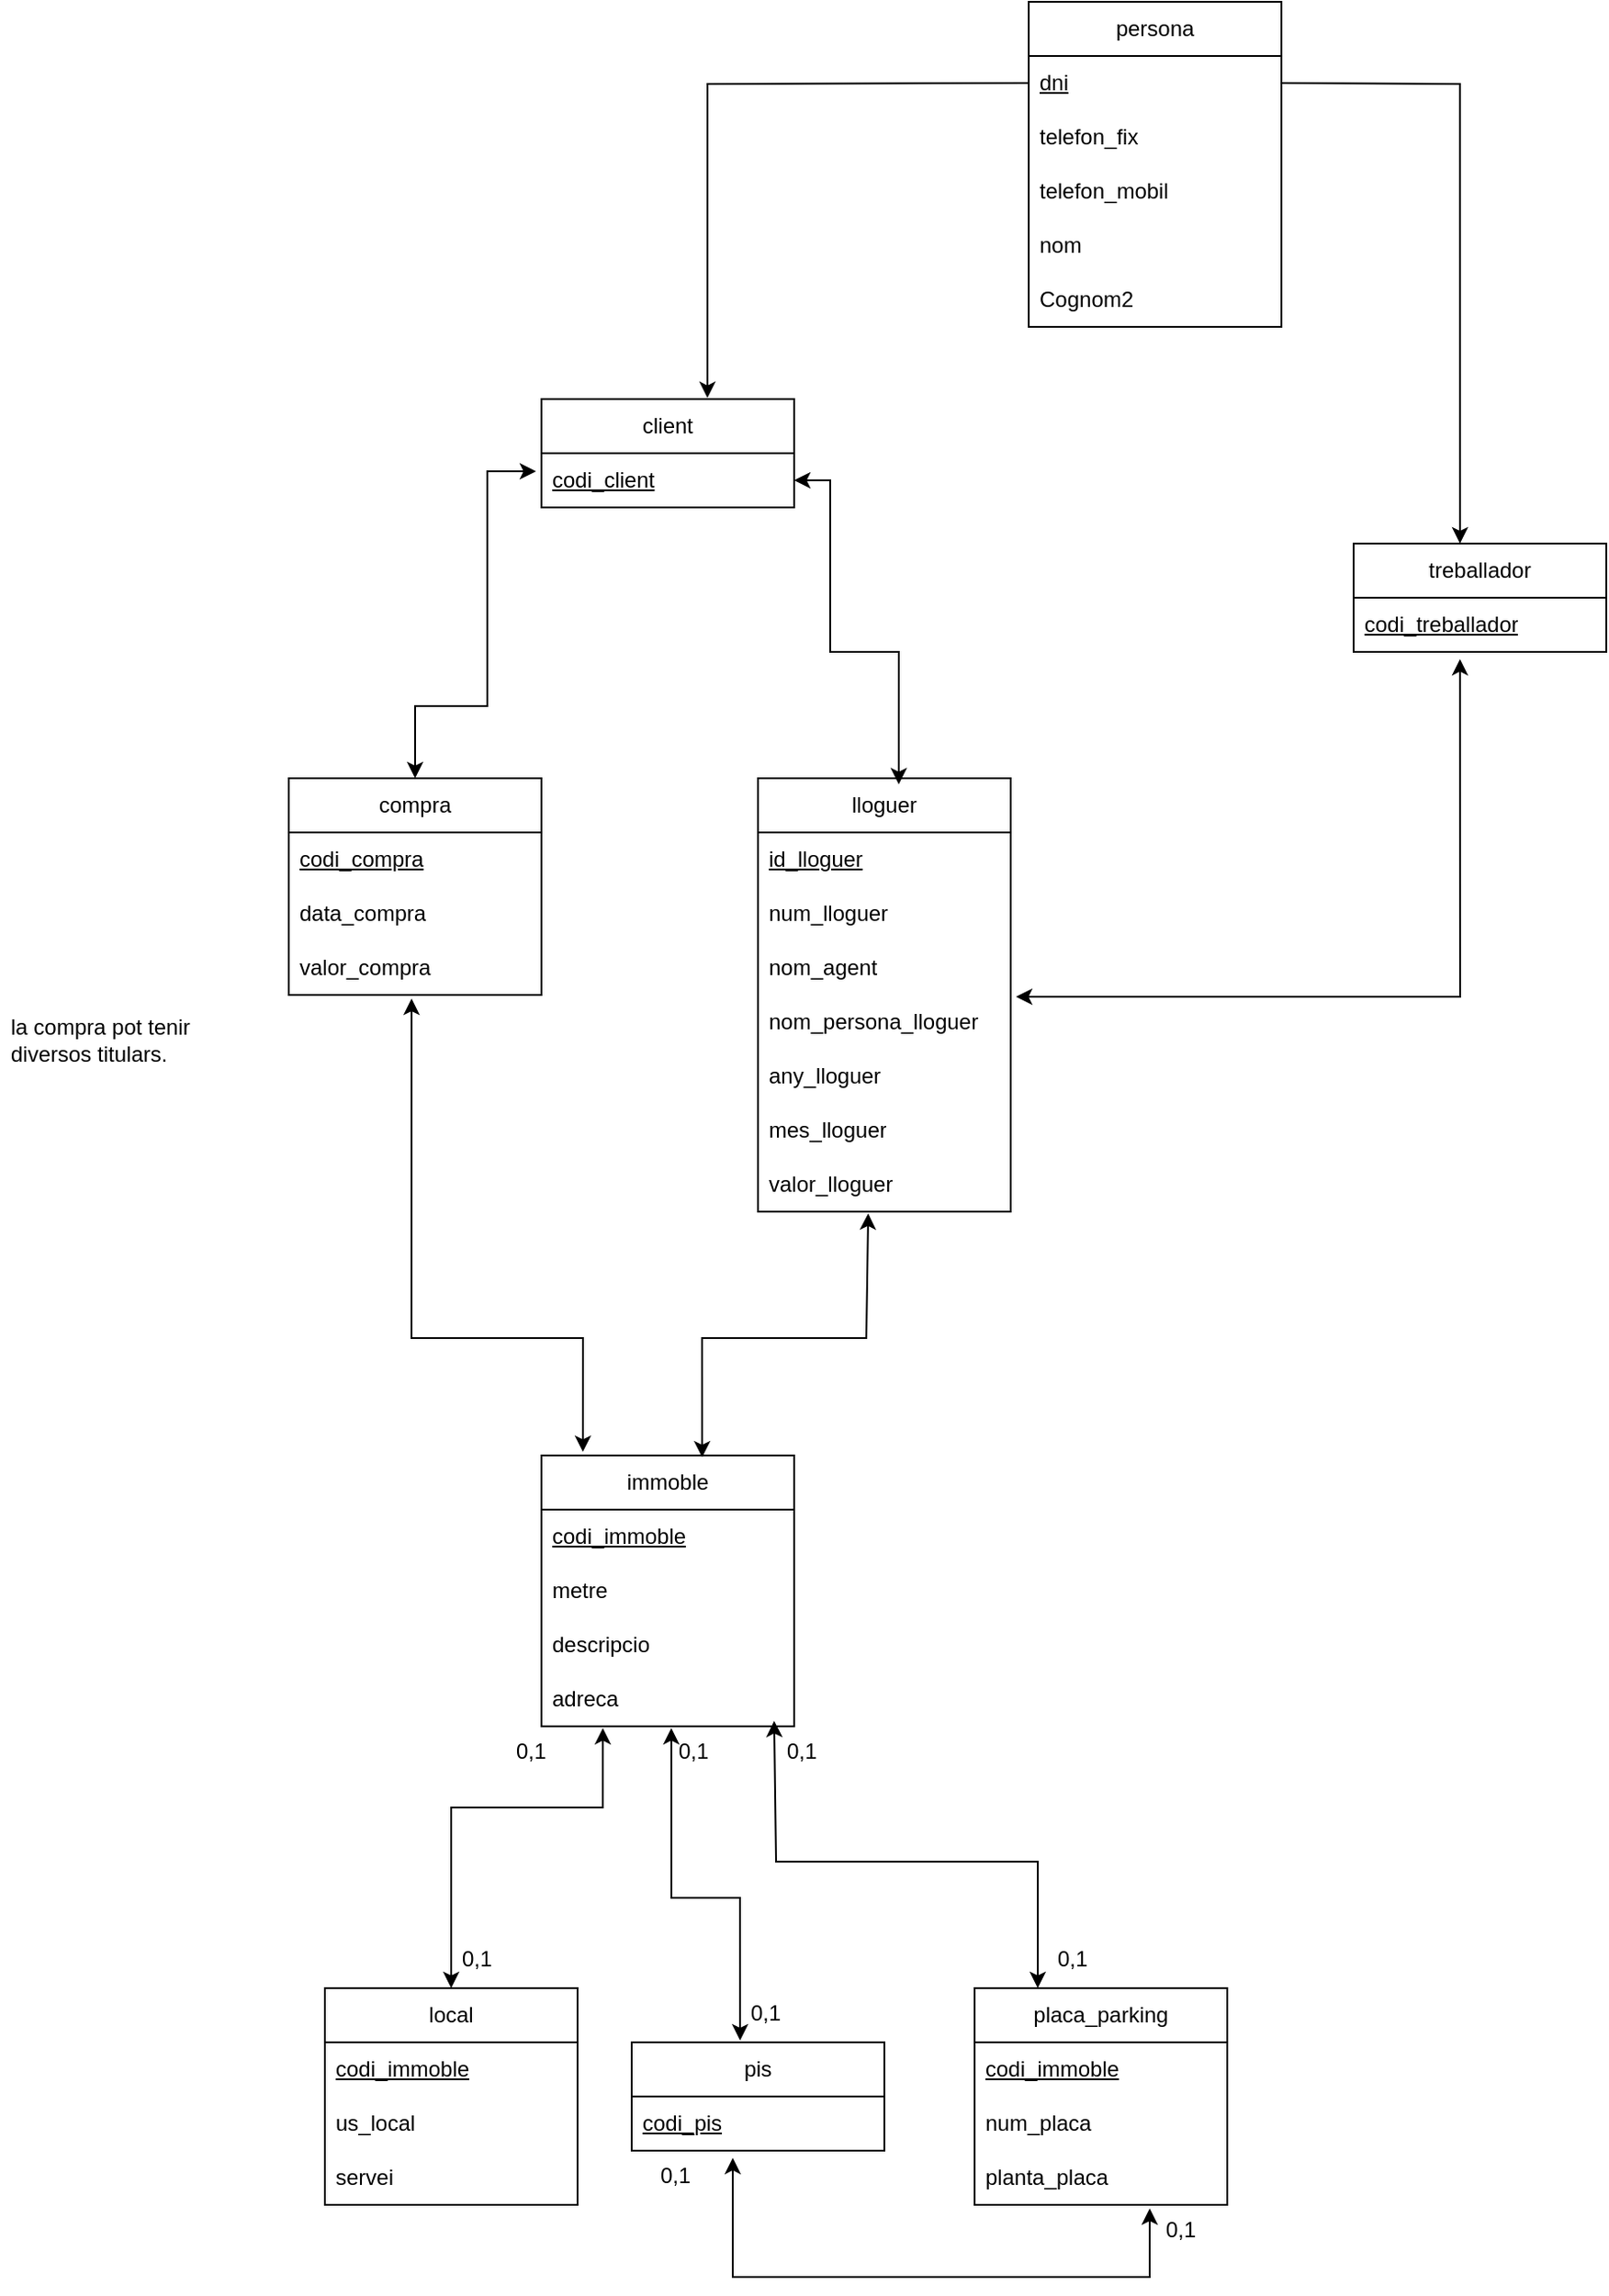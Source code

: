 <mxfile version="24.7.17">
  <diagram name="Pàgina-1" id="SRd085F0_NReQPcWsws4">
    <mxGraphModel dx="2253" dy="747" grid="1" gridSize="10" guides="1" tooltips="1" connect="1" arrows="1" fold="1" page="1" pageScale="1" pageWidth="827" pageHeight="1169" math="0" shadow="0">
      <root>
        <mxCell id="0" />
        <mxCell id="1" parent="0" />
        <mxCell id="tAQXnPftDMbQxo3-cld4-1" value="client" style="swimlane;fontStyle=0;childLayout=stackLayout;horizontal=1;startSize=30;horizontalStack=0;resizeParent=1;resizeParentMax=0;resizeLast=0;collapsible=1;marginBottom=0;whiteSpace=wrap;html=1;" parent="1" vertex="1">
          <mxGeometry x="60" y="270" width="140" height="60" as="geometry" />
        </mxCell>
        <mxCell id="tAQXnPftDMbQxo3-cld4-14" value="&lt;u&gt;codi_client&lt;/u&gt;" style="text;strokeColor=none;fillColor=none;align=left;verticalAlign=middle;spacingLeft=4;spacingRight=4;overflow=hidden;points=[[0,0.5],[1,0.5]];portConstraint=eastwest;rotatable=0;whiteSpace=wrap;html=1;" parent="tAQXnPftDMbQxo3-cld4-1" vertex="1">
          <mxGeometry y="30" width="140" height="30" as="geometry" />
        </mxCell>
        <mxCell id="tAQXnPftDMbQxo3-cld4-7" value="treballador" style="swimlane;fontStyle=0;childLayout=stackLayout;horizontal=1;startSize=30;horizontalStack=0;resizeParent=1;resizeParentMax=0;resizeLast=0;collapsible=1;marginBottom=0;whiteSpace=wrap;html=1;" parent="1" vertex="1">
          <mxGeometry x="510" y="350" width="140" height="60" as="geometry" />
        </mxCell>
        <mxCell id="tAQXnPftDMbQxo3-cld4-8" value="&lt;u&gt;codi_treballador&lt;/u&gt;" style="text;strokeColor=none;fillColor=none;align=left;verticalAlign=middle;spacingLeft=4;spacingRight=4;overflow=hidden;points=[[0,0.5],[1,0.5]];portConstraint=eastwest;rotatable=0;whiteSpace=wrap;html=1;" parent="tAQXnPftDMbQxo3-cld4-7" vertex="1">
          <mxGeometry y="30" width="140" height="30" as="geometry" />
        </mxCell>
        <mxCell id="tAQXnPftDMbQxo3-cld4-15" value="immoble" style="swimlane;fontStyle=0;childLayout=stackLayout;horizontal=1;startSize=30;horizontalStack=0;resizeParent=1;resizeParentMax=0;resizeLast=0;collapsible=1;marginBottom=0;whiteSpace=wrap;html=1;" parent="1" vertex="1">
          <mxGeometry x="60" y="855" width="140" height="150" as="geometry" />
        </mxCell>
        <mxCell id="tAQXnPftDMbQxo3-cld4-16" value="&lt;u&gt;codi_immoble&lt;/u&gt;" style="text;strokeColor=none;fillColor=none;align=left;verticalAlign=middle;spacingLeft=4;spacingRight=4;overflow=hidden;points=[[0,0.5],[1,0.5]];portConstraint=eastwest;rotatable=0;whiteSpace=wrap;html=1;" parent="tAQXnPftDMbQxo3-cld4-15" vertex="1">
          <mxGeometry y="30" width="140" height="30" as="geometry" />
        </mxCell>
        <mxCell id="tAQXnPftDMbQxo3-cld4-17" value="metre" style="text;strokeColor=none;fillColor=none;align=left;verticalAlign=middle;spacingLeft=4;spacingRight=4;overflow=hidden;points=[[0,0.5],[1,0.5]];portConstraint=eastwest;rotatable=0;whiteSpace=wrap;html=1;" parent="tAQXnPftDMbQxo3-cld4-15" vertex="1">
          <mxGeometry y="60" width="140" height="30" as="geometry" />
        </mxCell>
        <mxCell id="tAQXnPftDMbQxo3-cld4-18" value="descripcio" style="text;strokeColor=none;fillColor=none;align=left;verticalAlign=middle;spacingLeft=4;spacingRight=4;overflow=hidden;points=[[0,0.5],[1,0.5]];portConstraint=eastwest;rotatable=0;whiteSpace=wrap;html=1;" parent="tAQXnPftDMbQxo3-cld4-15" vertex="1">
          <mxGeometry y="90" width="140" height="30" as="geometry" />
        </mxCell>
        <mxCell id="tAQXnPftDMbQxo3-cld4-19" value="adreca" style="text;strokeColor=none;fillColor=none;align=left;verticalAlign=middle;spacingLeft=4;spacingRight=4;overflow=hidden;points=[[0,0.5],[1,0.5]];portConstraint=eastwest;rotatable=0;whiteSpace=wrap;html=1;" parent="tAQXnPftDMbQxo3-cld4-15" vertex="1">
          <mxGeometry y="120" width="140" height="30" as="geometry" />
        </mxCell>
        <mxCell id="tAQXnPftDMbQxo3-cld4-22" value="pis" style="swimlane;fontStyle=0;childLayout=stackLayout;horizontal=1;startSize=30;horizontalStack=0;resizeParent=1;resizeParentMax=0;resizeLast=0;collapsible=1;marginBottom=0;whiteSpace=wrap;html=1;" parent="1" vertex="1">
          <mxGeometry x="110" y="1180" width="140" height="60" as="geometry" />
        </mxCell>
        <mxCell id="tAQXnPftDMbQxo3-cld4-23" value="&lt;u&gt;codi_pis&lt;/u&gt;" style="text;strokeColor=none;fillColor=none;align=left;verticalAlign=middle;spacingLeft=4;spacingRight=4;overflow=hidden;points=[[0,0.5],[1,0.5]];portConstraint=eastwest;rotatable=0;whiteSpace=wrap;html=1;" parent="tAQXnPftDMbQxo3-cld4-22" vertex="1">
          <mxGeometry y="30" width="140" height="30" as="geometry" />
        </mxCell>
        <mxCell id="tAQXnPftDMbQxo3-cld4-27" value="local" style="swimlane;fontStyle=0;childLayout=stackLayout;horizontal=1;startSize=30;horizontalStack=0;resizeParent=1;resizeParentMax=0;resizeLast=0;collapsible=1;marginBottom=0;whiteSpace=wrap;html=1;" parent="1" vertex="1">
          <mxGeometry x="-60" y="1150" width="140" height="120" as="geometry" />
        </mxCell>
        <mxCell id="eBgOaKsO6VGSohHFR5Lq-27" value="&lt;u&gt;codi_immoble&lt;/u&gt;" style="text;strokeColor=none;fillColor=none;align=left;verticalAlign=middle;spacingLeft=4;spacingRight=4;overflow=hidden;points=[[0,0.5],[1,0.5]];portConstraint=eastwest;rotatable=0;whiteSpace=wrap;html=1;" vertex="1" parent="tAQXnPftDMbQxo3-cld4-27">
          <mxGeometry y="30" width="140" height="30" as="geometry" />
        </mxCell>
        <mxCell id="tAQXnPftDMbQxo3-cld4-29" value="us_local" style="text;strokeColor=none;fillColor=none;align=left;verticalAlign=middle;spacingLeft=4;spacingRight=4;overflow=hidden;points=[[0,0.5],[1,0.5]];portConstraint=eastwest;rotatable=0;whiteSpace=wrap;html=1;" parent="tAQXnPftDMbQxo3-cld4-27" vertex="1">
          <mxGeometry y="60" width="140" height="30" as="geometry" />
        </mxCell>
        <mxCell id="tAQXnPftDMbQxo3-cld4-28" value="servei" style="text;strokeColor=none;fillColor=none;align=left;verticalAlign=middle;spacingLeft=4;spacingRight=4;overflow=hidden;points=[[0,0.5],[1,0.5]];portConstraint=eastwest;rotatable=0;whiteSpace=wrap;html=1;" parent="tAQXnPftDMbQxo3-cld4-27" vertex="1">
          <mxGeometry y="90" width="140" height="30" as="geometry" />
        </mxCell>
        <mxCell id="tAQXnPftDMbQxo3-cld4-30" value="placa_parking" style="swimlane;fontStyle=0;childLayout=stackLayout;horizontal=1;startSize=30;horizontalStack=0;resizeParent=1;resizeParentMax=0;resizeLast=0;collapsible=1;marginBottom=0;whiteSpace=wrap;html=1;" parent="1" vertex="1">
          <mxGeometry x="300" y="1150" width="140" height="120" as="geometry" />
        </mxCell>
        <mxCell id="eBgOaKsO6VGSohHFR5Lq-29" value="&lt;u&gt;codi_immoble&lt;/u&gt;" style="text;strokeColor=none;fillColor=none;align=left;verticalAlign=middle;spacingLeft=4;spacingRight=4;overflow=hidden;points=[[0,0.5],[1,0.5]];portConstraint=eastwest;rotatable=0;whiteSpace=wrap;html=1;" vertex="1" parent="tAQXnPftDMbQxo3-cld4-30">
          <mxGeometry y="30" width="140" height="30" as="geometry" />
        </mxCell>
        <mxCell id="tAQXnPftDMbQxo3-cld4-31" value="num_placa" style="text;strokeColor=none;fillColor=none;align=left;verticalAlign=middle;spacingLeft=4;spacingRight=4;overflow=hidden;points=[[0,0.5],[1,0.5]];portConstraint=eastwest;rotatable=0;whiteSpace=wrap;html=1;" parent="tAQXnPftDMbQxo3-cld4-30" vertex="1">
          <mxGeometry y="60" width="140" height="30" as="geometry" />
        </mxCell>
        <mxCell id="tAQXnPftDMbQxo3-cld4-32" value="planta_placa" style="text;strokeColor=none;fillColor=none;align=left;verticalAlign=middle;spacingLeft=4;spacingRight=4;overflow=hidden;points=[[0,0.5],[1,0.5]];portConstraint=eastwest;rotatable=0;whiteSpace=wrap;html=1;" parent="tAQXnPftDMbQxo3-cld4-30" vertex="1">
          <mxGeometry y="90" width="140" height="30" as="geometry" />
        </mxCell>
        <mxCell id="tAQXnPftDMbQxo3-cld4-34" value="compra" style="swimlane;fontStyle=0;childLayout=stackLayout;horizontal=1;startSize=30;horizontalStack=0;resizeParent=1;resizeParentMax=0;resizeLast=0;collapsible=1;marginBottom=0;whiteSpace=wrap;html=1;" parent="1" vertex="1">
          <mxGeometry x="-80" y="480" width="140" height="120" as="geometry" />
        </mxCell>
        <mxCell id="tAQXnPftDMbQxo3-cld4-35" value="&lt;u&gt;codi_compra&lt;/u&gt;" style="text;strokeColor=none;fillColor=none;align=left;verticalAlign=middle;spacingLeft=4;spacingRight=4;overflow=hidden;points=[[0,0.5],[1,0.5]];portConstraint=eastwest;rotatable=0;whiteSpace=wrap;html=1;" parent="tAQXnPftDMbQxo3-cld4-34" vertex="1">
          <mxGeometry y="30" width="140" height="30" as="geometry" />
        </mxCell>
        <mxCell id="tAQXnPftDMbQxo3-cld4-37" value="data_compra" style="text;strokeColor=none;fillColor=none;align=left;verticalAlign=middle;spacingLeft=4;spacingRight=4;overflow=hidden;points=[[0,0.5],[1,0.5]];portConstraint=eastwest;rotatable=0;whiteSpace=wrap;html=1;" parent="tAQXnPftDMbQxo3-cld4-34" vertex="1">
          <mxGeometry y="60" width="140" height="30" as="geometry" />
        </mxCell>
        <mxCell id="tAQXnPftDMbQxo3-cld4-36" value="valor_compra" style="text;strokeColor=none;fillColor=none;align=left;verticalAlign=middle;spacingLeft=4;spacingRight=4;overflow=hidden;points=[[0,0.5],[1,0.5]];portConstraint=eastwest;rotatable=0;whiteSpace=wrap;html=1;" parent="tAQXnPftDMbQxo3-cld4-34" vertex="1">
          <mxGeometry y="90" width="140" height="30" as="geometry" />
        </mxCell>
        <mxCell id="tAQXnPftDMbQxo3-cld4-38" value="lloguer" style="swimlane;fontStyle=0;childLayout=stackLayout;horizontal=1;startSize=30;horizontalStack=0;resizeParent=1;resizeParentMax=0;resizeLast=0;collapsible=1;marginBottom=0;whiteSpace=wrap;html=1;" parent="1" vertex="1">
          <mxGeometry x="180" y="480" width="140" height="240" as="geometry" />
        </mxCell>
        <mxCell id="eBgOaKsO6VGSohHFR5Lq-30" value="&lt;u&gt;id_lloguer&lt;/u&gt;" style="text;strokeColor=none;fillColor=none;align=left;verticalAlign=middle;spacingLeft=4;spacingRight=4;overflow=hidden;points=[[0,0.5],[1,0.5]];portConstraint=eastwest;rotatable=0;whiteSpace=wrap;html=1;" vertex="1" parent="tAQXnPftDMbQxo3-cld4-38">
          <mxGeometry y="30" width="140" height="30" as="geometry" />
        </mxCell>
        <mxCell id="tAQXnPftDMbQxo3-cld4-39" value="num_lloguer" style="text;strokeColor=none;fillColor=none;align=left;verticalAlign=middle;spacingLeft=4;spacingRight=4;overflow=hidden;points=[[0,0.5],[1,0.5]];portConstraint=eastwest;rotatable=0;whiteSpace=wrap;html=1;" parent="tAQXnPftDMbQxo3-cld4-38" vertex="1">
          <mxGeometry y="60" width="140" height="30" as="geometry" />
        </mxCell>
        <mxCell id="tAQXnPftDMbQxo3-cld4-40" value="nom_agent" style="text;strokeColor=none;fillColor=none;align=left;verticalAlign=middle;spacingLeft=4;spacingRight=4;overflow=hidden;points=[[0,0.5],[1,0.5]];portConstraint=eastwest;rotatable=0;whiteSpace=wrap;html=1;" parent="tAQXnPftDMbQxo3-cld4-38" vertex="1">
          <mxGeometry y="90" width="140" height="30" as="geometry" />
        </mxCell>
        <mxCell id="tAQXnPftDMbQxo3-cld4-43" value="nom_persona_lloguer" style="text;strokeColor=none;fillColor=none;align=left;verticalAlign=middle;spacingLeft=4;spacingRight=4;overflow=hidden;points=[[0,0.5],[1,0.5]];portConstraint=eastwest;rotatable=0;whiteSpace=wrap;html=1;" parent="tAQXnPftDMbQxo3-cld4-38" vertex="1">
          <mxGeometry y="120" width="140" height="30" as="geometry" />
        </mxCell>
        <mxCell id="tAQXnPftDMbQxo3-cld4-41" value="any_lloguer" style="text;strokeColor=none;fillColor=none;align=left;verticalAlign=middle;spacingLeft=4;spacingRight=4;overflow=hidden;points=[[0,0.5],[1,0.5]];portConstraint=eastwest;rotatable=0;whiteSpace=wrap;html=1;" parent="tAQXnPftDMbQxo3-cld4-38" vertex="1">
          <mxGeometry y="150" width="140" height="30" as="geometry" />
        </mxCell>
        <mxCell id="tAQXnPftDMbQxo3-cld4-44" value="mes_lloguer" style="text;strokeColor=none;fillColor=none;align=left;verticalAlign=middle;spacingLeft=4;spacingRight=4;overflow=hidden;points=[[0,0.5],[1,0.5]];portConstraint=eastwest;rotatable=0;whiteSpace=wrap;html=1;" parent="tAQXnPftDMbQxo3-cld4-38" vertex="1">
          <mxGeometry y="180" width="140" height="30" as="geometry" />
        </mxCell>
        <mxCell id="tAQXnPftDMbQxo3-cld4-42" value="valor_lloguer" style="text;strokeColor=none;fillColor=none;align=left;verticalAlign=middle;spacingLeft=4;spacingRight=4;overflow=hidden;points=[[0,0.5],[1,0.5]];portConstraint=eastwest;rotatable=0;whiteSpace=wrap;html=1;" parent="tAQXnPftDMbQxo3-cld4-38" vertex="1">
          <mxGeometry y="210" width="140" height="30" as="geometry" />
        </mxCell>
        <mxCell id="Jhn1tIQHhHU0NPs5Rsfx-37" style="edgeStyle=orthogonalEdgeStyle;rounded=0;orthogonalLoop=1;jettySize=auto;html=1;exitX=0;exitY=0.5;exitDx=0;exitDy=0;entryX=0.657;entryY=-0.01;entryDx=0;entryDy=0;entryPerimeter=0;" parent="1" target="tAQXnPftDMbQxo3-cld4-1" edge="1">
          <mxGeometry relative="1" as="geometry">
            <mxPoint x="330" y="95" as="sourcePoint" />
          </mxGeometry>
        </mxCell>
        <mxCell id="Jhn1tIQHhHU0NPs5Rsfx-38" style="edgeStyle=orthogonalEdgeStyle;rounded=0;orthogonalLoop=1;jettySize=auto;html=1;exitX=1;exitY=0.5;exitDx=0;exitDy=0;entryX=0.421;entryY=0;entryDx=0;entryDy=0;entryPerimeter=0;" parent="1" target="tAQXnPftDMbQxo3-cld4-7" edge="1">
          <mxGeometry relative="1" as="geometry">
            <mxPoint x="470" y="95" as="sourcePoint" />
          </mxGeometry>
        </mxCell>
        <mxCell id="Jhn1tIQHhHU0NPs5Rsfx-39" value="la compra pot tenir diversos titulars." style="text;strokeColor=none;fillColor=none;align=left;verticalAlign=middle;spacingLeft=4;spacingRight=4;overflow=hidden;points=[[0,0.5],[1,0.5]];portConstraint=eastwest;rotatable=0;whiteSpace=wrap;html=1;" parent="1" vertex="1">
          <mxGeometry x="-240" y="600" width="120" height="50" as="geometry" />
        </mxCell>
        <mxCell id="eBgOaKsO6VGSohHFR5Lq-1" value="persona" style="swimlane;fontStyle=0;childLayout=stackLayout;horizontal=1;startSize=30;horizontalStack=0;resizeParent=1;resizeParentMax=0;resizeLast=0;collapsible=1;marginBottom=0;whiteSpace=wrap;html=1;" vertex="1" parent="1">
          <mxGeometry x="330" y="50" width="140" height="180" as="geometry" />
        </mxCell>
        <mxCell id="eBgOaKsO6VGSohHFR5Lq-3" value="&lt;u&gt;dni&lt;/u&gt;" style="text;strokeColor=none;fillColor=none;align=left;verticalAlign=middle;spacingLeft=4;spacingRight=4;overflow=hidden;points=[[0,0.5],[1,0.5]];portConstraint=eastwest;rotatable=0;whiteSpace=wrap;html=1;" vertex="1" parent="eBgOaKsO6VGSohHFR5Lq-1">
          <mxGeometry y="30" width="140" height="30" as="geometry" />
        </mxCell>
        <mxCell id="eBgOaKsO6VGSohHFR5Lq-4" value="telefon_fix" style="text;strokeColor=none;fillColor=none;align=left;verticalAlign=middle;spacingLeft=4;spacingRight=4;overflow=hidden;points=[[0,0.5],[1,0.5]];portConstraint=eastwest;rotatable=0;whiteSpace=wrap;html=1;" vertex="1" parent="eBgOaKsO6VGSohHFR5Lq-1">
          <mxGeometry y="60" width="140" height="30" as="geometry" />
        </mxCell>
        <mxCell id="eBgOaKsO6VGSohHFR5Lq-5" value="telefon_mobil&lt;span style=&quot;color: rgba(0, 0, 0, 0); font-family: monospace; font-size: 0px; text-wrap: nowrap;&quot;&gt;%3CmxGraphModel%3E%3Croot%3E%3CmxCell%20id%3D%220%22%2F%3E%3CmxCell%20id%3D%221%22%20parent%3D%220%22%2F%3E%3CmxCell%20id%3D%222%22%20value%3D%22%22%20style%3D%22endArrow%3Dclassic%3BstartArrow%3Dclassic%3Bhtml%3D1%3Brounded%3D0%3BexitX%3D1.025%3BexitY%3D0.1%3BexitDx%3D0%3BexitDy%3D0%3BexitPerimeter%3D0%3BentryX%3D0.006%3BentryY%3D0.9%3BentryDx%3D0%3BentryDy%3D0%3BentryPerimeter%3D0%3B%22%20edge%3D%221%22%20parent%3D%221%22%3E%3CmxGeometry%20width%3D%2250%22%20height%3D%2250%22%20relative%3D%221%22%20as%3D%22geometry%22%3E%3CmxPoint%20x%3D%22434%22%20y%3D%22309%22%20as%3D%22sourcePoint%22%2F%3E%3CmxPoint%20x%3D%22601%22%20y%3D%22250%22%20as%3D%22targetPoint%22%2F%3E%3C%2FmxGeometry%3E%3C%2FmxCell%3E%3C%2Froot%3E%3C%2FmxGraphModel%3E&lt;/span&gt;" style="text;strokeColor=none;fillColor=none;align=left;verticalAlign=middle;spacingLeft=4;spacingRight=4;overflow=hidden;points=[[0,0.5],[1,0.5]];portConstraint=eastwest;rotatable=0;whiteSpace=wrap;html=1;" vertex="1" parent="eBgOaKsO6VGSohHFR5Lq-1">
          <mxGeometry y="90" width="140" height="30" as="geometry" />
        </mxCell>
        <mxCell id="eBgOaKsO6VGSohHFR5Lq-6" value="nom" style="text;strokeColor=none;fillColor=none;align=left;verticalAlign=middle;spacingLeft=4;spacingRight=4;overflow=hidden;points=[[0,0.5],[1,0.5]];portConstraint=eastwest;rotatable=0;whiteSpace=wrap;html=1;" vertex="1" parent="eBgOaKsO6VGSohHFR5Lq-1">
          <mxGeometry y="120" width="140" height="30" as="geometry" />
        </mxCell>
        <mxCell id="eBgOaKsO6VGSohHFR5Lq-7" value="Cognom2" style="text;strokeColor=none;fillColor=none;align=left;verticalAlign=middle;spacingLeft=4;spacingRight=4;overflow=hidden;points=[[0,0.5],[1,0.5]];portConstraint=eastwest;rotatable=0;whiteSpace=wrap;html=1;" vertex="1" parent="eBgOaKsO6VGSohHFR5Lq-1">
          <mxGeometry y="150" width="140" height="30" as="geometry" />
        </mxCell>
        <mxCell id="eBgOaKsO6VGSohHFR5Lq-10" value="" style="endArrow=classic;startArrow=classic;html=1;rounded=0;exitX=0.5;exitY=0;exitDx=0;exitDy=0;" edge="1" parent="1" source="tAQXnPftDMbQxo3-cld4-34">
          <mxGeometry width="50" height="50" relative="1" as="geometry">
            <mxPoint x="300" y="520" as="sourcePoint" />
            <mxPoint x="57" y="310" as="targetPoint" />
            <Array as="points">
              <mxPoint x="-10" y="440" />
              <mxPoint x="30" y="440" />
              <mxPoint x="30" y="310" />
            </Array>
          </mxGeometry>
        </mxCell>
        <mxCell id="eBgOaKsO6VGSohHFR5Lq-11" value="" style="endArrow=classic;startArrow=classic;html=1;rounded=0;exitX=0.557;exitY=0.014;exitDx=0;exitDy=0;exitPerimeter=0;entryX=1;entryY=0.5;entryDx=0;entryDy=0;" edge="1" parent="1" source="tAQXnPftDMbQxo3-cld4-38" target="tAQXnPftDMbQxo3-cld4-14">
          <mxGeometry width="50" height="50" relative="1" as="geometry">
            <mxPoint y="490" as="sourcePoint" />
            <mxPoint x="210" y="320" as="targetPoint" />
            <Array as="points">
              <mxPoint x="258" y="410" />
              <mxPoint x="220" y="410" />
              <mxPoint x="220" y="315" />
            </Array>
          </mxGeometry>
        </mxCell>
        <mxCell id="eBgOaKsO6VGSohHFR5Lq-12" value="" style="endArrow=classic;startArrow=classic;html=1;rounded=0;entryX=0.486;entryY=1.067;entryDx=0;entryDy=0;entryPerimeter=0;exitX=0.164;exitY=-0.013;exitDx=0;exitDy=0;exitPerimeter=0;" edge="1" parent="1" source="tAQXnPftDMbQxo3-cld4-15" target="tAQXnPftDMbQxo3-cld4-36">
          <mxGeometry width="50" height="50" relative="1" as="geometry">
            <mxPoint x="90" y="740" as="sourcePoint" />
            <mxPoint x="67" y="320" as="targetPoint" />
            <Array as="points">
              <mxPoint x="83" y="790" />
              <mxPoint x="20" y="790" />
              <mxPoint x="-12" y="790" />
            </Array>
          </mxGeometry>
        </mxCell>
        <mxCell id="eBgOaKsO6VGSohHFR5Lq-13" value="" style="endArrow=classic;startArrow=classic;html=1;rounded=0;entryX=0.436;entryY=1.033;entryDx=0;entryDy=0;entryPerimeter=0;exitX=0.636;exitY=0.007;exitDx=0;exitDy=0;exitPerimeter=0;" edge="1" parent="1" source="tAQXnPftDMbQxo3-cld4-15" target="tAQXnPftDMbQxo3-cld4-42">
          <mxGeometry width="50" height="50" relative="1" as="geometry">
            <mxPoint x="93" y="863" as="sourcePoint" />
            <mxPoint x="-2" y="612" as="targetPoint" />
            <Array as="points">
              <mxPoint x="149" y="790" />
              <mxPoint x="240" y="790" />
            </Array>
          </mxGeometry>
        </mxCell>
        <mxCell id="eBgOaKsO6VGSohHFR5Lq-14" value="" style="endArrow=classic;startArrow=classic;html=1;rounded=0;exitX=0.5;exitY=0;exitDx=0;exitDy=0;entryX=0.243;entryY=1.033;entryDx=0;entryDy=0;entryPerimeter=0;" edge="1" parent="1" source="tAQXnPftDMbQxo3-cld4-27" target="tAQXnPftDMbQxo3-cld4-19">
          <mxGeometry width="50" height="50" relative="1" as="geometry">
            <mxPoint x="300" y="820" as="sourcePoint" />
            <mxPoint x="350" y="770" as="targetPoint" />
            <Array as="points">
              <mxPoint x="10" y="1050" />
              <mxPoint x="94" y="1050" />
            </Array>
          </mxGeometry>
        </mxCell>
        <mxCell id="eBgOaKsO6VGSohHFR5Lq-15" value="" style="endArrow=classic;startArrow=classic;html=1;rounded=0;exitX=0.429;exitY=-0.017;exitDx=0;exitDy=0;entryX=0.514;entryY=1.033;entryDx=0;entryDy=0;entryPerimeter=0;exitPerimeter=0;" edge="1" parent="1" source="tAQXnPftDMbQxo3-cld4-22" target="tAQXnPftDMbQxo3-cld4-19">
          <mxGeometry width="50" height="50" relative="1" as="geometry">
            <mxPoint x="20" y="1160" as="sourcePoint" />
            <mxPoint x="104" y="1016" as="targetPoint" />
            <Array as="points">
              <mxPoint x="170" y="1100" />
              <mxPoint x="132" y="1100" />
            </Array>
          </mxGeometry>
        </mxCell>
        <mxCell id="eBgOaKsO6VGSohHFR5Lq-16" value="" style="endArrow=classic;startArrow=classic;html=1;rounded=0;exitX=0.25;exitY=0;exitDx=0;exitDy=0;entryX=0.921;entryY=0.9;entryDx=0;entryDy=0;entryPerimeter=0;" edge="1" parent="1" source="tAQXnPftDMbQxo3-cld4-30" target="tAQXnPftDMbQxo3-cld4-19">
          <mxGeometry width="50" height="50" relative="1" as="geometry">
            <mxPoint x="180" y="1189" as="sourcePoint" />
            <mxPoint x="142" y="1016" as="targetPoint" />
            <Array as="points">
              <mxPoint x="335" y="1080" />
              <mxPoint x="190" y="1080" />
            </Array>
          </mxGeometry>
        </mxCell>
        <mxCell id="eBgOaKsO6VGSohHFR5Lq-17" value="" style="endArrow=classic;startArrow=classic;html=1;rounded=0;entryX=0.421;entryY=1.133;entryDx=0;entryDy=0;entryPerimeter=0;exitX=1.021;exitY=0.033;exitDx=0;exitDy=0;exitPerimeter=0;" edge="1" parent="1" source="tAQXnPftDMbQxo3-cld4-43" target="tAQXnPftDMbQxo3-cld4-8">
          <mxGeometry width="50" height="50" relative="1" as="geometry">
            <mxPoint x="159" y="866" as="sourcePoint" />
            <mxPoint x="251" y="701" as="targetPoint" />
            <Array as="points">
              <mxPoint x="569" y="601" />
            </Array>
          </mxGeometry>
        </mxCell>
        <mxCell id="eBgOaKsO6VGSohHFR5Lq-18" value="" style="endArrow=classic;startArrow=classic;html=1;rounded=0;exitX=0.4;exitY=1.133;exitDx=0;exitDy=0;exitPerimeter=0;entryX=0.693;entryY=1.067;entryDx=0;entryDy=0;entryPerimeter=0;" edge="1" parent="1" source="tAQXnPftDMbQxo3-cld4-23" target="tAQXnPftDMbQxo3-cld4-32">
          <mxGeometry width="50" height="50" relative="1" as="geometry">
            <mxPoint x="300" y="1120" as="sourcePoint" />
            <mxPoint x="350" y="1070" as="targetPoint" />
            <Array as="points">
              <mxPoint x="166" y="1310" />
              <mxPoint x="397" y="1310" />
            </Array>
          </mxGeometry>
        </mxCell>
        <mxCell id="eBgOaKsO6VGSohHFR5Lq-19" value="0,1" style="text;strokeColor=none;fillColor=none;spacingLeft=4;spacingRight=4;overflow=hidden;rotatable=0;points=[[0,0.5],[1,0.5]];portConstraint=eastwest;fontSize=12;whiteSpace=wrap;html=1;" vertex="1" parent="1">
          <mxGeometry x="120" y="1240" width="40" height="30" as="geometry" />
        </mxCell>
        <mxCell id="eBgOaKsO6VGSohHFR5Lq-20" value="0,1" style="text;strokeColor=none;fillColor=none;spacingLeft=4;spacingRight=4;overflow=hidden;rotatable=0;points=[[0,0.5],[1,0.5]];portConstraint=eastwest;fontSize=12;whiteSpace=wrap;html=1;" vertex="1" parent="1">
          <mxGeometry x="400" y="1270" width="40" height="30" as="geometry" />
        </mxCell>
        <mxCell id="eBgOaKsO6VGSohHFR5Lq-21" value="0,1" style="text;strokeColor=none;fillColor=none;spacingLeft=4;spacingRight=4;overflow=hidden;rotatable=0;points=[[0,0.5],[1,0.5]];portConstraint=eastwest;fontSize=12;whiteSpace=wrap;html=1;" vertex="1" parent="1">
          <mxGeometry x="10" y="1120" width="40" height="30" as="geometry" />
        </mxCell>
        <mxCell id="eBgOaKsO6VGSohHFR5Lq-22" value="0,1" style="text;strokeColor=none;fillColor=none;spacingLeft=4;spacingRight=4;overflow=hidden;rotatable=0;points=[[0,0.5],[1,0.5]];portConstraint=eastwest;fontSize=12;whiteSpace=wrap;html=1;" vertex="1" parent="1">
          <mxGeometry x="170" y="1150" width="40" height="30" as="geometry" />
        </mxCell>
        <mxCell id="eBgOaKsO6VGSohHFR5Lq-23" value="0,1" style="text;strokeColor=none;fillColor=none;spacingLeft=4;spacingRight=4;overflow=hidden;rotatable=0;points=[[0,0.5],[1,0.5]];portConstraint=eastwest;fontSize=12;whiteSpace=wrap;html=1;" vertex="1" parent="1">
          <mxGeometry x="340" y="1120" width="40" height="30" as="geometry" />
        </mxCell>
        <mxCell id="eBgOaKsO6VGSohHFR5Lq-24" value="0,1" style="text;strokeColor=none;fillColor=none;spacingLeft=4;spacingRight=4;overflow=hidden;rotatable=0;points=[[0,0.5],[1,0.5]];portConstraint=eastwest;fontSize=12;whiteSpace=wrap;html=1;" vertex="1" parent="1">
          <mxGeometry x="130" y="1005" width="40" height="30" as="geometry" />
        </mxCell>
        <mxCell id="eBgOaKsO6VGSohHFR5Lq-25" value="0,1" style="text;strokeColor=none;fillColor=none;spacingLeft=4;spacingRight=4;overflow=hidden;rotatable=0;points=[[0,0.5],[1,0.5]];portConstraint=eastwest;fontSize=12;whiteSpace=wrap;html=1;" vertex="1" parent="1">
          <mxGeometry x="190" y="1005" width="40" height="30" as="geometry" />
        </mxCell>
        <mxCell id="eBgOaKsO6VGSohHFR5Lq-26" value="0,1" style="text;strokeColor=none;fillColor=none;spacingLeft=4;spacingRight=4;overflow=hidden;rotatable=0;points=[[0,0.5],[1,0.5]];portConstraint=eastwest;fontSize=12;whiteSpace=wrap;html=1;" vertex="1" parent="1">
          <mxGeometry x="40" y="1005" width="40" height="30" as="geometry" />
        </mxCell>
      </root>
    </mxGraphModel>
  </diagram>
</mxfile>
